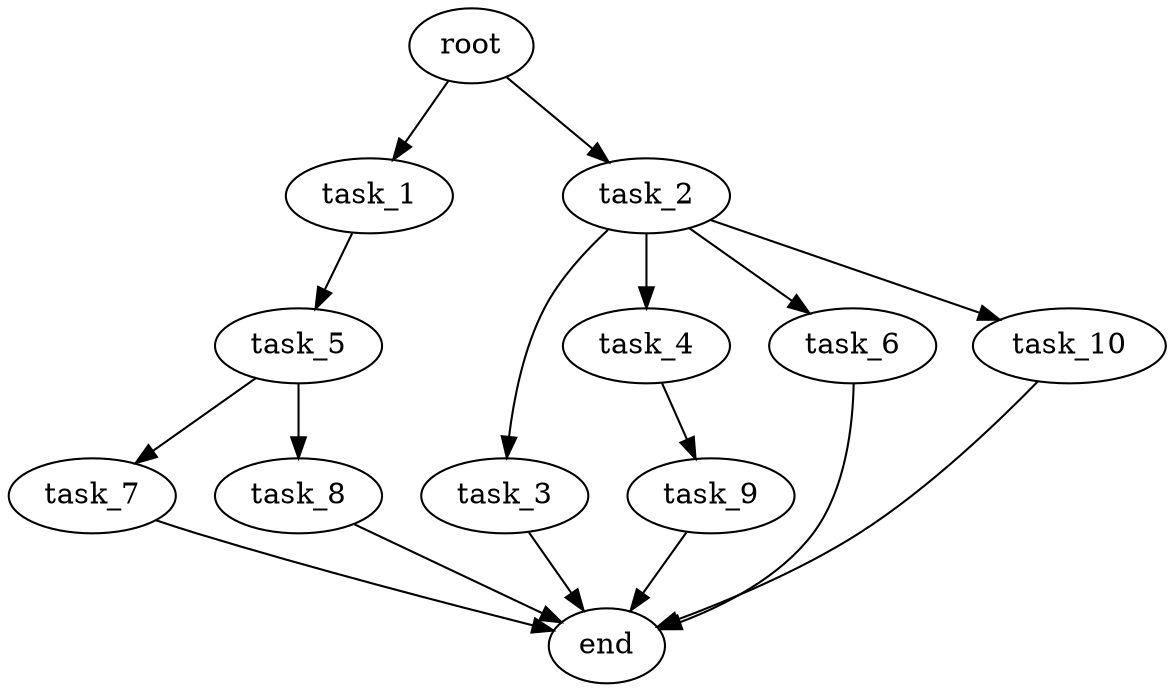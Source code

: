 digraph G {
  root [size="0.000000e+00"];
  task_1 [size="1.415142e+10"];
  task_2 [size="3.498858e+10"];
  task_3 [size="9.676997e+10"];
  task_4 [size="6.985101e+10"];
  task_5 [size="3.920188e+10"];
  task_6 [size="5.950817e+10"];
  task_7 [size="9.380084e+10"];
  task_8 [size="3.096509e+10"];
  task_9 [size="3.767416e+10"];
  task_10 [size="7.916828e+10"];
  end [size="0.000000e+00"];

  root -> task_1 [size="1.000000e-12"];
  root -> task_2 [size="1.000000e-12"];
  task_1 -> task_5 [size="3.920188e+08"];
  task_2 -> task_3 [size="9.676997e+08"];
  task_2 -> task_4 [size="6.985101e+08"];
  task_2 -> task_6 [size="5.950817e+08"];
  task_2 -> task_10 [size="7.916828e+08"];
  task_3 -> end [size="1.000000e-12"];
  task_4 -> task_9 [size="3.767416e+08"];
  task_5 -> task_7 [size="9.380084e+08"];
  task_5 -> task_8 [size="3.096509e+08"];
  task_6 -> end [size="1.000000e-12"];
  task_7 -> end [size="1.000000e-12"];
  task_8 -> end [size="1.000000e-12"];
  task_9 -> end [size="1.000000e-12"];
  task_10 -> end [size="1.000000e-12"];
}
